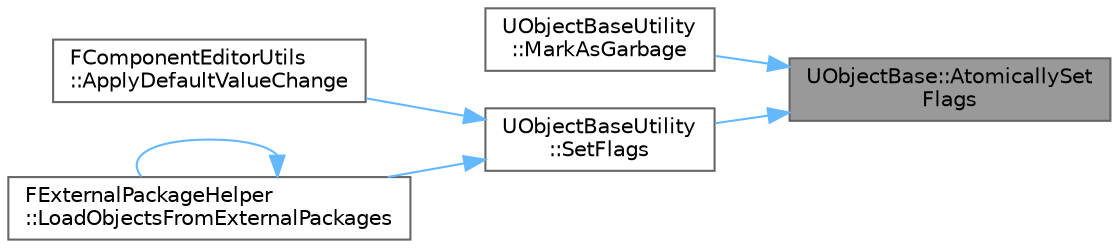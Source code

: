 digraph "UObjectBase::AtomicallySetFlags"
{
 // INTERACTIVE_SVG=YES
 // LATEX_PDF_SIZE
  bgcolor="transparent";
  edge [fontname=Helvetica,fontsize=10,labelfontname=Helvetica,labelfontsize=10];
  node [fontname=Helvetica,fontsize=10,shape=box,height=0.2,width=0.4];
  rankdir="RL";
  Node1 [id="Node000001",label="UObjectBase::AtomicallySet\lFlags",height=0.2,width=0.4,color="gray40", fillcolor="grey60", style="filled", fontcolor="black",tooltip="Atomically adds the specified flags."];
  Node1 -> Node2 [id="edge1_Node000001_Node000002",dir="back",color="steelblue1",style="solid",tooltip=" "];
  Node2 [id="Node000002",label="UObjectBaseUtility\l::MarkAsGarbage",height=0.2,width=0.4,color="grey40", fillcolor="white", style="filled",URL="$d6/d7b/classUObjectBaseUtility.html#a26f42e288cf052295b8690adbd146af4",tooltip="Marks this object as Garbage."];
  Node1 -> Node3 [id="edge2_Node000001_Node000003",dir="back",color="steelblue1",style="solid",tooltip=" "];
  Node3 [id="Node000003",label="UObjectBaseUtility\l::SetFlags",height=0.2,width=0.4,color="grey40", fillcolor="white", style="filled",URL="$d6/d7b/classUObjectBaseUtility.html#ab307af28cd10510349450d00035fc21d",tooltip="Modifies object flags for a specific object."];
  Node3 -> Node4 [id="edge3_Node000003_Node000004",dir="back",color="steelblue1",style="solid",tooltip=" "];
  Node4 [id="Node000004",label="FComponentEditorUtils\l::ApplyDefaultValueChange",height=0.2,width=0.4,color="grey40", fillcolor="white", style="filled",URL="$d3/d4a/classFComponentEditorUtils.html#a289dafe5e68fe45993d59ecce6c63a5a",tooltip=" "];
  Node3 -> Node5 [id="edge4_Node000003_Node000005",dir="back",color="steelblue1",style="solid",tooltip=" "];
  Node5 [id="Node000005",label="FExternalPackageHelper\l::LoadObjectsFromExternalPackages",height=0.2,width=0.4,color="grey40", fillcolor="white", style="filled",URL="$da/da8/classFExternalPackageHelper.html#a70523e319a481ca08695a24c6ab949f9",tooltip="Loads objects from an external package."];
  Node5 -> Node5 [id="edge5_Node000005_Node000005",dir="back",color="steelblue1",style="solid",tooltip=" "];
}
